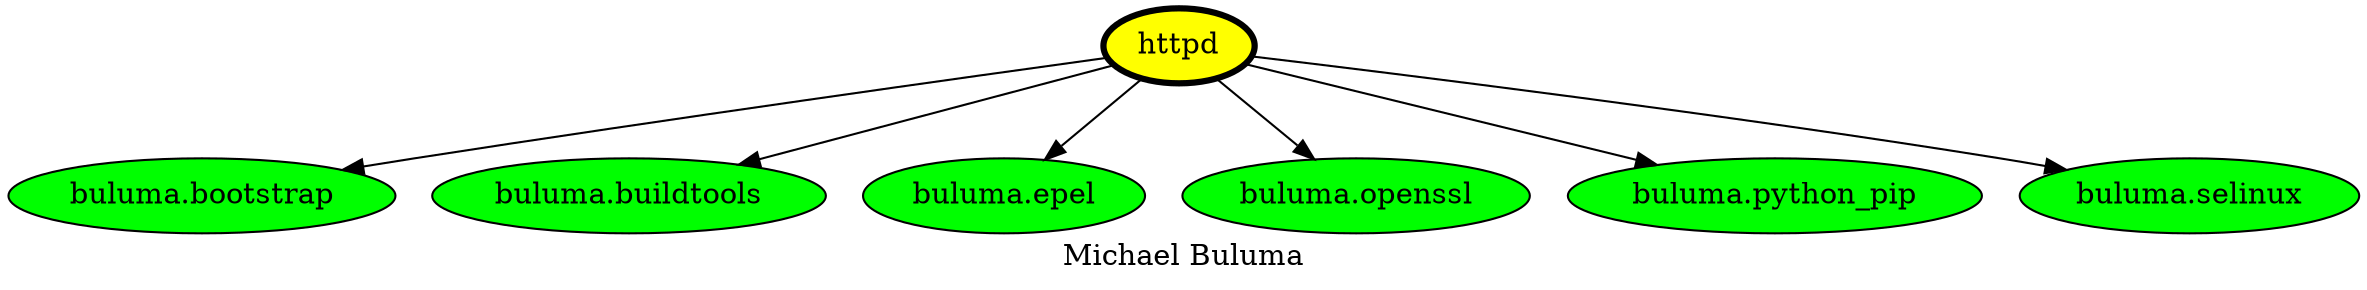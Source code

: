 digraph PhiloDilemma {
  label = "Michael Buluma" ;
  overlap=false
  {
    "httpd" [fillcolor=yellow style=filled penwidth=3]
    "buluma.bootstrap" [fillcolor=green style=filled]
    "buluma.buildtools" [fillcolor=green style=filled]
    "buluma.epel" [fillcolor=green style=filled]
    "buluma.openssl" [fillcolor=green style=filled]
    "buluma.python_pip" [fillcolor=green style=filled]
    "buluma.selinux" [fillcolor=green style=filled]
  }
  "httpd" -> "buluma.bootstrap"
  "httpd" -> "buluma.buildtools"
  "httpd" -> "buluma.epel"
  "httpd" -> "buluma.openssl"
  "httpd" -> "buluma.python_pip"
  "httpd" -> "buluma.selinux"
}
